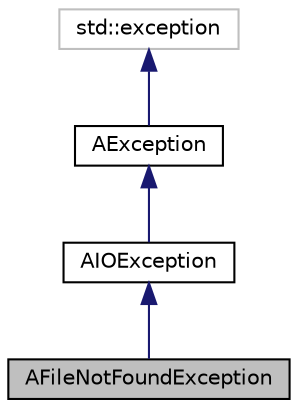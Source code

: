 digraph "AFileNotFoundException"
{
 // LATEX_PDF_SIZE
  edge [fontname="Helvetica",fontsize="10",labelfontname="Helvetica",labelfontsize="10"];
  node [fontname="Helvetica",fontsize="10",shape=record];
  Node1 [label="AFileNotFoundException",height=0.2,width=0.4,color="black", fillcolor="grey75", style="filled", fontcolor="black",tooltip=" "];
  Node2 -> Node1 [dir="back",color="midnightblue",fontsize="10",style="solid",fontname="Helvetica"];
  Node2 [label="AIOException",height=0.2,width=0.4,color="black", fillcolor="white", style="filled",URL="$classAIOException.html",tooltip="Exception caused by input/output stream."];
  Node3 -> Node2 [dir="back",color="midnightblue",fontsize="10",style="solid",fontname="Helvetica"];
  Node3 [label="AException",height=0.2,width=0.4,color="black", fillcolor="white", style="filled",URL="$classAException.html",tooltip="Abstract AUI exception."];
  Node4 -> Node3 [dir="back",color="midnightblue",fontsize="10",style="solid",fontname="Helvetica"];
  Node4 [label="std::exception",height=0.2,width=0.4,color="grey75", fillcolor="white", style="filled",tooltip=" "];
}
